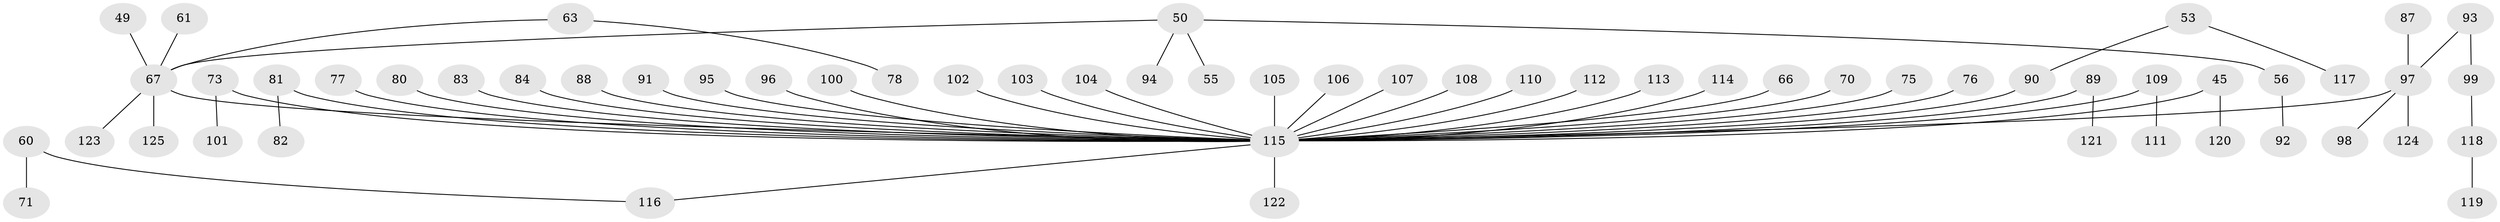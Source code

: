 // original degree distribution, {5: 0.056, 4: 0.032, 6: 0.008, 3: 0.136, 7: 0.008, 1: 0.504, 8: 0.008, 2: 0.248}
// Generated by graph-tools (version 1.1) at 2025/52/03/09/25 04:52:31]
// undirected, 62 vertices, 61 edges
graph export_dot {
graph [start="1"]
  node [color=gray90,style=filled];
  45;
  49;
  50;
  53;
  55;
  56;
  60;
  61;
  63;
  66;
  67 [super="+42+43+44"];
  70;
  71;
  73;
  75;
  76;
  77;
  78;
  80;
  81;
  82;
  83;
  84;
  87;
  88;
  89 [super="+17"];
  90 [super="+29"];
  91;
  92;
  93;
  94;
  95;
  96;
  97 [super="+23+74+79+86"];
  98;
  99;
  100;
  101;
  102;
  103;
  104;
  105;
  106;
  107;
  108;
  109;
  110;
  111;
  112;
  113;
  114;
  115 [super="+38+85+39+65"];
  116 [super="+58"];
  117;
  118;
  119;
  120;
  121;
  122;
  123;
  124;
  125;
  45 -- 120;
  45 -- 115;
  49 -- 67;
  50 -- 55;
  50 -- 56;
  50 -- 94;
  50 -- 67;
  53 -- 117;
  53 -- 90;
  56 -- 92;
  60 -- 71;
  60 -- 116;
  61 -- 67;
  63 -- 78;
  63 -- 67;
  66 -- 115;
  67 -- 115;
  67 -- 123;
  67 -- 125;
  70 -- 115;
  73 -- 101;
  73 -- 115;
  75 -- 115;
  76 -- 115;
  77 -- 115;
  80 -- 115;
  81 -- 82;
  81 -- 115;
  83 -- 115;
  84 -- 115;
  87 -- 97;
  88 -- 115;
  89 -- 121;
  89 -- 115;
  90 -- 115;
  91 -- 115;
  93 -- 99;
  93 -- 97;
  95 -- 115;
  96 -- 115;
  97 -- 98;
  97 -- 115;
  97 -- 124;
  99 -- 118;
  100 -- 115;
  102 -- 115;
  103 -- 115;
  104 -- 115;
  105 -- 115;
  106 -- 115;
  107 -- 115;
  108 -- 115;
  109 -- 111;
  109 -- 115;
  110 -- 115;
  112 -- 115;
  113 -- 115;
  114 -- 115;
  115 -- 116;
  115 -- 122;
  118 -- 119;
}
